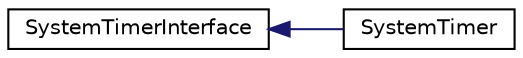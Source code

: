 digraph "Graphical Class Hierarchy"
{
  edge [fontname="Helvetica",fontsize="10",labelfontname="Helvetica",labelfontsize="10"];
  node [fontname="Helvetica",fontsize="10",shape=record];
  rankdir="LR";
  Node1 [label="SystemTimerInterface",height=0.2,width=0.4,color="black", fillcolor="white", style="filled",URL="$d0/dd0/classSystemTimerInterface.html"];
  Node1 -> Node2 [dir="back",color="midnightblue",fontsize="10",style="solid",fontname="Helvetica"];
  Node2 [label="SystemTimer",height=0.2,width=0.4,color="black", fillcolor="white", style="filled",URL="$d7/da6/classSystemTimer.html"];
}
